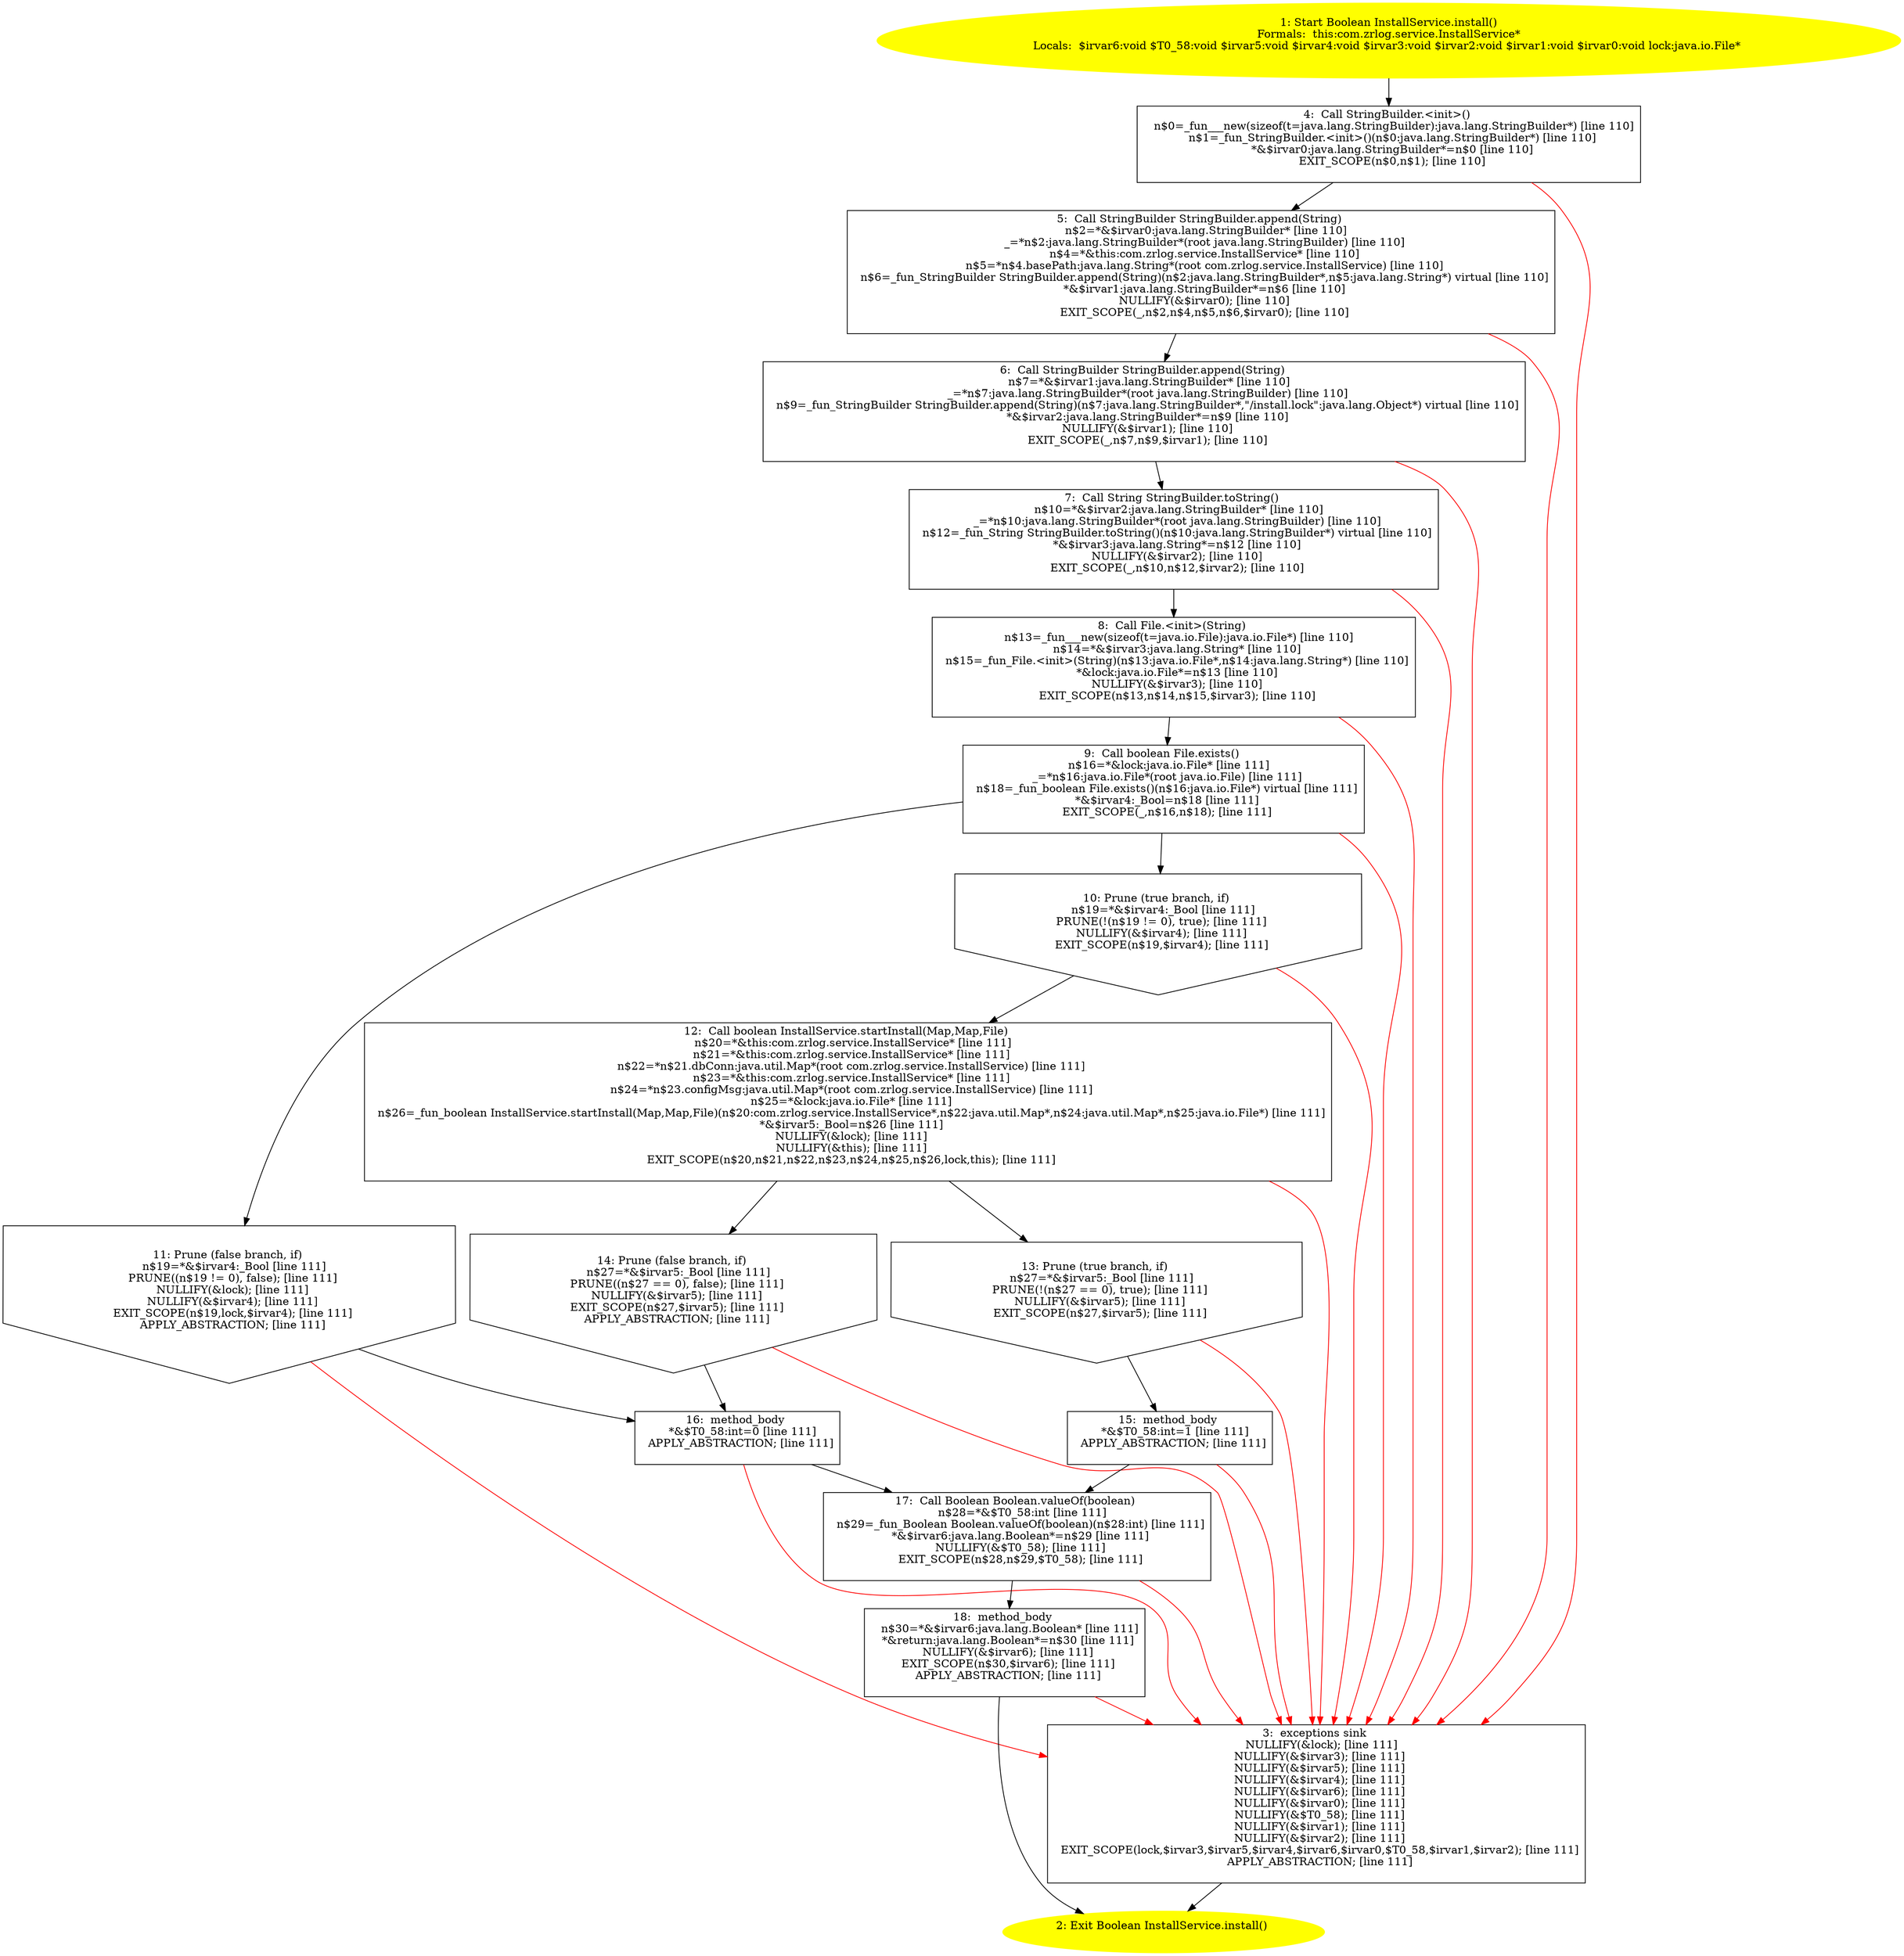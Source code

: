 /* @generated */
digraph cfg {
"com.zrlog.service.InstallService.install():java.lang.Boolean.69a26ae4e265a6c861c15bb3498549a1_1" [label="1: Start Boolean InstallService.install()\nFormals:  this:com.zrlog.service.InstallService*\nLocals:  $irvar6:void $T0_58:void $irvar5:void $irvar4:void $irvar3:void $irvar2:void $irvar1:void $irvar0:void lock:java.io.File* \n  " color=yellow style=filled]
	

	 "com.zrlog.service.InstallService.install():java.lang.Boolean.69a26ae4e265a6c861c15bb3498549a1_1" -> "com.zrlog.service.InstallService.install():java.lang.Boolean.69a26ae4e265a6c861c15bb3498549a1_4" ;
"com.zrlog.service.InstallService.install():java.lang.Boolean.69a26ae4e265a6c861c15bb3498549a1_2" [label="2: Exit Boolean InstallService.install() \n  " color=yellow style=filled]
	

"com.zrlog.service.InstallService.install():java.lang.Boolean.69a26ae4e265a6c861c15bb3498549a1_3" [label="3:  exceptions sink \n   NULLIFY(&lock); [line 111]\n  NULLIFY(&$irvar3); [line 111]\n  NULLIFY(&$irvar5); [line 111]\n  NULLIFY(&$irvar4); [line 111]\n  NULLIFY(&$irvar6); [line 111]\n  NULLIFY(&$irvar0); [line 111]\n  NULLIFY(&$T0_58); [line 111]\n  NULLIFY(&$irvar1); [line 111]\n  NULLIFY(&$irvar2); [line 111]\n  EXIT_SCOPE(lock,$irvar3,$irvar5,$irvar4,$irvar6,$irvar0,$T0_58,$irvar1,$irvar2); [line 111]\n  APPLY_ABSTRACTION; [line 111]\n " shape="box"]
	

	 "com.zrlog.service.InstallService.install():java.lang.Boolean.69a26ae4e265a6c861c15bb3498549a1_3" -> "com.zrlog.service.InstallService.install():java.lang.Boolean.69a26ae4e265a6c861c15bb3498549a1_2" ;
"com.zrlog.service.InstallService.install():java.lang.Boolean.69a26ae4e265a6c861c15bb3498549a1_4" [label="4:  Call StringBuilder.<init>() \n   n$0=_fun___new(sizeof(t=java.lang.StringBuilder):java.lang.StringBuilder*) [line 110]\n  n$1=_fun_StringBuilder.<init>()(n$0:java.lang.StringBuilder*) [line 110]\n  *&$irvar0:java.lang.StringBuilder*=n$0 [line 110]\n  EXIT_SCOPE(n$0,n$1); [line 110]\n " shape="box"]
	

	 "com.zrlog.service.InstallService.install():java.lang.Boolean.69a26ae4e265a6c861c15bb3498549a1_4" -> "com.zrlog.service.InstallService.install():java.lang.Boolean.69a26ae4e265a6c861c15bb3498549a1_5" ;
	 "com.zrlog.service.InstallService.install():java.lang.Boolean.69a26ae4e265a6c861c15bb3498549a1_4" -> "com.zrlog.service.InstallService.install():java.lang.Boolean.69a26ae4e265a6c861c15bb3498549a1_3" [color="red" ];
"com.zrlog.service.InstallService.install():java.lang.Boolean.69a26ae4e265a6c861c15bb3498549a1_5" [label="5:  Call StringBuilder StringBuilder.append(String) \n   n$2=*&$irvar0:java.lang.StringBuilder* [line 110]\n  _=*n$2:java.lang.StringBuilder*(root java.lang.StringBuilder) [line 110]\n  n$4=*&this:com.zrlog.service.InstallService* [line 110]\n  n$5=*n$4.basePath:java.lang.String*(root com.zrlog.service.InstallService) [line 110]\n  n$6=_fun_StringBuilder StringBuilder.append(String)(n$2:java.lang.StringBuilder*,n$5:java.lang.String*) virtual [line 110]\n  *&$irvar1:java.lang.StringBuilder*=n$6 [line 110]\n  NULLIFY(&$irvar0); [line 110]\n  EXIT_SCOPE(_,n$2,n$4,n$5,n$6,$irvar0); [line 110]\n " shape="box"]
	

	 "com.zrlog.service.InstallService.install():java.lang.Boolean.69a26ae4e265a6c861c15bb3498549a1_5" -> "com.zrlog.service.InstallService.install():java.lang.Boolean.69a26ae4e265a6c861c15bb3498549a1_6" ;
	 "com.zrlog.service.InstallService.install():java.lang.Boolean.69a26ae4e265a6c861c15bb3498549a1_5" -> "com.zrlog.service.InstallService.install():java.lang.Boolean.69a26ae4e265a6c861c15bb3498549a1_3" [color="red" ];
"com.zrlog.service.InstallService.install():java.lang.Boolean.69a26ae4e265a6c861c15bb3498549a1_6" [label="6:  Call StringBuilder StringBuilder.append(String) \n   n$7=*&$irvar1:java.lang.StringBuilder* [line 110]\n  _=*n$7:java.lang.StringBuilder*(root java.lang.StringBuilder) [line 110]\n  n$9=_fun_StringBuilder StringBuilder.append(String)(n$7:java.lang.StringBuilder*,\"/install.lock\":java.lang.Object*) virtual [line 110]\n  *&$irvar2:java.lang.StringBuilder*=n$9 [line 110]\n  NULLIFY(&$irvar1); [line 110]\n  EXIT_SCOPE(_,n$7,n$9,$irvar1); [line 110]\n " shape="box"]
	

	 "com.zrlog.service.InstallService.install():java.lang.Boolean.69a26ae4e265a6c861c15bb3498549a1_6" -> "com.zrlog.service.InstallService.install():java.lang.Boolean.69a26ae4e265a6c861c15bb3498549a1_7" ;
	 "com.zrlog.service.InstallService.install():java.lang.Boolean.69a26ae4e265a6c861c15bb3498549a1_6" -> "com.zrlog.service.InstallService.install():java.lang.Boolean.69a26ae4e265a6c861c15bb3498549a1_3" [color="red" ];
"com.zrlog.service.InstallService.install():java.lang.Boolean.69a26ae4e265a6c861c15bb3498549a1_7" [label="7:  Call String StringBuilder.toString() \n   n$10=*&$irvar2:java.lang.StringBuilder* [line 110]\n  _=*n$10:java.lang.StringBuilder*(root java.lang.StringBuilder) [line 110]\n  n$12=_fun_String StringBuilder.toString()(n$10:java.lang.StringBuilder*) virtual [line 110]\n  *&$irvar3:java.lang.String*=n$12 [line 110]\n  NULLIFY(&$irvar2); [line 110]\n  EXIT_SCOPE(_,n$10,n$12,$irvar2); [line 110]\n " shape="box"]
	

	 "com.zrlog.service.InstallService.install():java.lang.Boolean.69a26ae4e265a6c861c15bb3498549a1_7" -> "com.zrlog.service.InstallService.install():java.lang.Boolean.69a26ae4e265a6c861c15bb3498549a1_8" ;
	 "com.zrlog.service.InstallService.install():java.lang.Boolean.69a26ae4e265a6c861c15bb3498549a1_7" -> "com.zrlog.service.InstallService.install():java.lang.Boolean.69a26ae4e265a6c861c15bb3498549a1_3" [color="red" ];
"com.zrlog.service.InstallService.install():java.lang.Boolean.69a26ae4e265a6c861c15bb3498549a1_8" [label="8:  Call File.<init>(String) \n   n$13=_fun___new(sizeof(t=java.io.File):java.io.File*) [line 110]\n  n$14=*&$irvar3:java.lang.String* [line 110]\n  n$15=_fun_File.<init>(String)(n$13:java.io.File*,n$14:java.lang.String*) [line 110]\n  *&lock:java.io.File*=n$13 [line 110]\n  NULLIFY(&$irvar3); [line 110]\n  EXIT_SCOPE(n$13,n$14,n$15,$irvar3); [line 110]\n " shape="box"]
	

	 "com.zrlog.service.InstallService.install():java.lang.Boolean.69a26ae4e265a6c861c15bb3498549a1_8" -> "com.zrlog.service.InstallService.install():java.lang.Boolean.69a26ae4e265a6c861c15bb3498549a1_9" ;
	 "com.zrlog.service.InstallService.install():java.lang.Boolean.69a26ae4e265a6c861c15bb3498549a1_8" -> "com.zrlog.service.InstallService.install():java.lang.Boolean.69a26ae4e265a6c861c15bb3498549a1_3" [color="red" ];
"com.zrlog.service.InstallService.install():java.lang.Boolean.69a26ae4e265a6c861c15bb3498549a1_9" [label="9:  Call boolean File.exists() \n   n$16=*&lock:java.io.File* [line 111]\n  _=*n$16:java.io.File*(root java.io.File) [line 111]\n  n$18=_fun_boolean File.exists()(n$16:java.io.File*) virtual [line 111]\n  *&$irvar4:_Bool=n$18 [line 111]\n  EXIT_SCOPE(_,n$16,n$18); [line 111]\n " shape="box"]
	

	 "com.zrlog.service.InstallService.install():java.lang.Boolean.69a26ae4e265a6c861c15bb3498549a1_9" -> "com.zrlog.service.InstallService.install():java.lang.Boolean.69a26ae4e265a6c861c15bb3498549a1_10" ;
	 "com.zrlog.service.InstallService.install():java.lang.Boolean.69a26ae4e265a6c861c15bb3498549a1_9" -> "com.zrlog.service.InstallService.install():java.lang.Boolean.69a26ae4e265a6c861c15bb3498549a1_11" ;
	 "com.zrlog.service.InstallService.install():java.lang.Boolean.69a26ae4e265a6c861c15bb3498549a1_9" -> "com.zrlog.service.InstallService.install():java.lang.Boolean.69a26ae4e265a6c861c15bb3498549a1_3" [color="red" ];
"com.zrlog.service.InstallService.install():java.lang.Boolean.69a26ae4e265a6c861c15bb3498549a1_10" [label="10: Prune (true branch, if) \n   n$19=*&$irvar4:_Bool [line 111]\n  PRUNE(!(n$19 != 0), true); [line 111]\n  NULLIFY(&$irvar4); [line 111]\n  EXIT_SCOPE(n$19,$irvar4); [line 111]\n " shape="invhouse"]
	

	 "com.zrlog.service.InstallService.install():java.lang.Boolean.69a26ae4e265a6c861c15bb3498549a1_10" -> "com.zrlog.service.InstallService.install():java.lang.Boolean.69a26ae4e265a6c861c15bb3498549a1_12" ;
	 "com.zrlog.service.InstallService.install():java.lang.Boolean.69a26ae4e265a6c861c15bb3498549a1_10" -> "com.zrlog.service.InstallService.install():java.lang.Boolean.69a26ae4e265a6c861c15bb3498549a1_3" [color="red" ];
"com.zrlog.service.InstallService.install():java.lang.Boolean.69a26ae4e265a6c861c15bb3498549a1_11" [label="11: Prune (false branch, if) \n   n$19=*&$irvar4:_Bool [line 111]\n  PRUNE((n$19 != 0), false); [line 111]\n  NULLIFY(&lock); [line 111]\n  NULLIFY(&$irvar4); [line 111]\n  EXIT_SCOPE(n$19,lock,$irvar4); [line 111]\n  APPLY_ABSTRACTION; [line 111]\n " shape="invhouse"]
	

	 "com.zrlog.service.InstallService.install():java.lang.Boolean.69a26ae4e265a6c861c15bb3498549a1_11" -> "com.zrlog.service.InstallService.install():java.lang.Boolean.69a26ae4e265a6c861c15bb3498549a1_16" ;
	 "com.zrlog.service.InstallService.install():java.lang.Boolean.69a26ae4e265a6c861c15bb3498549a1_11" -> "com.zrlog.service.InstallService.install():java.lang.Boolean.69a26ae4e265a6c861c15bb3498549a1_3" [color="red" ];
"com.zrlog.service.InstallService.install():java.lang.Boolean.69a26ae4e265a6c861c15bb3498549a1_12" [label="12:  Call boolean InstallService.startInstall(Map,Map,File) \n   n$20=*&this:com.zrlog.service.InstallService* [line 111]\n  n$21=*&this:com.zrlog.service.InstallService* [line 111]\n  n$22=*n$21.dbConn:java.util.Map*(root com.zrlog.service.InstallService) [line 111]\n  n$23=*&this:com.zrlog.service.InstallService* [line 111]\n  n$24=*n$23.configMsg:java.util.Map*(root com.zrlog.service.InstallService) [line 111]\n  n$25=*&lock:java.io.File* [line 111]\n  n$26=_fun_boolean InstallService.startInstall(Map,Map,File)(n$20:com.zrlog.service.InstallService*,n$22:java.util.Map*,n$24:java.util.Map*,n$25:java.io.File*) [line 111]\n  *&$irvar5:_Bool=n$26 [line 111]\n  NULLIFY(&lock); [line 111]\n  NULLIFY(&this); [line 111]\n  EXIT_SCOPE(n$20,n$21,n$22,n$23,n$24,n$25,n$26,lock,this); [line 111]\n " shape="box"]
	

	 "com.zrlog.service.InstallService.install():java.lang.Boolean.69a26ae4e265a6c861c15bb3498549a1_12" -> "com.zrlog.service.InstallService.install():java.lang.Boolean.69a26ae4e265a6c861c15bb3498549a1_13" ;
	 "com.zrlog.service.InstallService.install():java.lang.Boolean.69a26ae4e265a6c861c15bb3498549a1_12" -> "com.zrlog.service.InstallService.install():java.lang.Boolean.69a26ae4e265a6c861c15bb3498549a1_14" ;
	 "com.zrlog.service.InstallService.install():java.lang.Boolean.69a26ae4e265a6c861c15bb3498549a1_12" -> "com.zrlog.service.InstallService.install():java.lang.Boolean.69a26ae4e265a6c861c15bb3498549a1_3" [color="red" ];
"com.zrlog.service.InstallService.install():java.lang.Boolean.69a26ae4e265a6c861c15bb3498549a1_13" [label="13: Prune (true branch, if) \n   n$27=*&$irvar5:_Bool [line 111]\n  PRUNE(!(n$27 == 0), true); [line 111]\n  NULLIFY(&$irvar5); [line 111]\n  EXIT_SCOPE(n$27,$irvar5); [line 111]\n " shape="invhouse"]
	

	 "com.zrlog.service.InstallService.install():java.lang.Boolean.69a26ae4e265a6c861c15bb3498549a1_13" -> "com.zrlog.service.InstallService.install():java.lang.Boolean.69a26ae4e265a6c861c15bb3498549a1_15" ;
	 "com.zrlog.service.InstallService.install():java.lang.Boolean.69a26ae4e265a6c861c15bb3498549a1_13" -> "com.zrlog.service.InstallService.install():java.lang.Boolean.69a26ae4e265a6c861c15bb3498549a1_3" [color="red" ];
"com.zrlog.service.InstallService.install():java.lang.Boolean.69a26ae4e265a6c861c15bb3498549a1_14" [label="14: Prune (false branch, if) \n   n$27=*&$irvar5:_Bool [line 111]\n  PRUNE((n$27 == 0), false); [line 111]\n  NULLIFY(&$irvar5); [line 111]\n  EXIT_SCOPE(n$27,$irvar5); [line 111]\n  APPLY_ABSTRACTION; [line 111]\n " shape="invhouse"]
	

	 "com.zrlog.service.InstallService.install():java.lang.Boolean.69a26ae4e265a6c861c15bb3498549a1_14" -> "com.zrlog.service.InstallService.install():java.lang.Boolean.69a26ae4e265a6c861c15bb3498549a1_16" ;
	 "com.zrlog.service.InstallService.install():java.lang.Boolean.69a26ae4e265a6c861c15bb3498549a1_14" -> "com.zrlog.service.InstallService.install():java.lang.Boolean.69a26ae4e265a6c861c15bb3498549a1_3" [color="red" ];
"com.zrlog.service.InstallService.install():java.lang.Boolean.69a26ae4e265a6c861c15bb3498549a1_15" [label="15:  method_body \n   *&$T0_58:int=1 [line 111]\n  APPLY_ABSTRACTION; [line 111]\n " shape="box"]
	

	 "com.zrlog.service.InstallService.install():java.lang.Boolean.69a26ae4e265a6c861c15bb3498549a1_15" -> "com.zrlog.service.InstallService.install():java.lang.Boolean.69a26ae4e265a6c861c15bb3498549a1_17" ;
	 "com.zrlog.service.InstallService.install():java.lang.Boolean.69a26ae4e265a6c861c15bb3498549a1_15" -> "com.zrlog.service.InstallService.install():java.lang.Boolean.69a26ae4e265a6c861c15bb3498549a1_3" [color="red" ];
"com.zrlog.service.InstallService.install():java.lang.Boolean.69a26ae4e265a6c861c15bb3498549a1_16" [label="16:  method_body \n   *&$T0_58:int=0 [line 111]\n  APPLY_ABSTRACTION; [line 111]\n " shape="box"]
	

	 "com.zrlog.service.InstallService.install():java.lang.Boolean.69a26ae4e265a6c861c15bb3498549a1_16" -> "com.zrlog.service.InstallService.install():java.lang.Boolean.69a26ae4e265a6c861c15bb3498549a1_17" ;
	 "com.zrlog.service.InstallService.install():java.lang.Boolean.69a26ae4e265a6c861c15bb3498549a1_16" -> "com.zrlog.service.InstallService.install():java.lang.Boolean.69a26ae4e265a6c861c15bb3498549a1_3" [color="red" ];
"com.zrlog.service.InstallService.install():java.lang.Boolean.69a26ae4e265a6c861c15bb3498549a1_17" [label="17:  Call Boolean Boolean.valueOf(boolean) \n   n$28=*&$T0_58:int [line 111]\n  n$29=_fun_Boolean Boolean.valueOf(boolean)(n$28:int) [line 111]\n  *&$irvar6:java.lang.Boolean*=n$29 [line 111]\n  NULLIFY(&$T0_58); [line 111]\n  EXIT_SCOPE(n$28,n$29,$T0_58); [line 111]\n " shape="box"]
	

	 "com.zrlog.service.InstallService.install():java.lang.Boolean.69a26ae4e265a6c861c15bb3498549a1_17" -> "com.zrlog.service.InstallService.install():java.lang.Boolean.69a26ae4e265a6c861c15bb3498549a1_18" ;
	 "com.zrlog.service.InstallService.install():java.lang.Boolean.69a26ae4e265a6c861c15bb3498549a1_17" -> "com.zrlog.service.InstallService.install():java.lang.Boolean.69a26ae4e265a6c861c15bb3498549a1_3" [color="red" ];
"com.zrlog.service.InstallService.install():java.lang.Boolean.69a26ae4e265a6c861c15bb3498549a1_18" [label="18:  method_body \n   n$30=*&$irvar6:java.lang.Boolean* [line 111]\n  *&return:java.lang.Boolean*=n$30 [line 111]\n  NULLIFY(&$irvar6); [line 111]\n  EXIT_SCOPE(n$30,$irvar6); [line 111]\n  APPLY_ABSTRACTION; [line 111]\n " shape="box"]
	

	 "com.zrlog.service.InstallService.install():java.lang.Boolean.69a26ae4e265a6c861c15bb3498549a1_18" -> "com.zrlog.service.InstallService.install():java.lang.Boolean.69a26ae4e265a6c861c15bb3498549a1_2" ;
	 "com.zrlog.service.InstallService.install():java.lang.Boolean.69a26ae4e265a6c861c15bb3498549a1_18" -> "com.zrlog.service.InstallService.install():java.lang.Boolean.69a26ae4e265a6c861c15bb3498549a1_3" [color="red" ];
}
